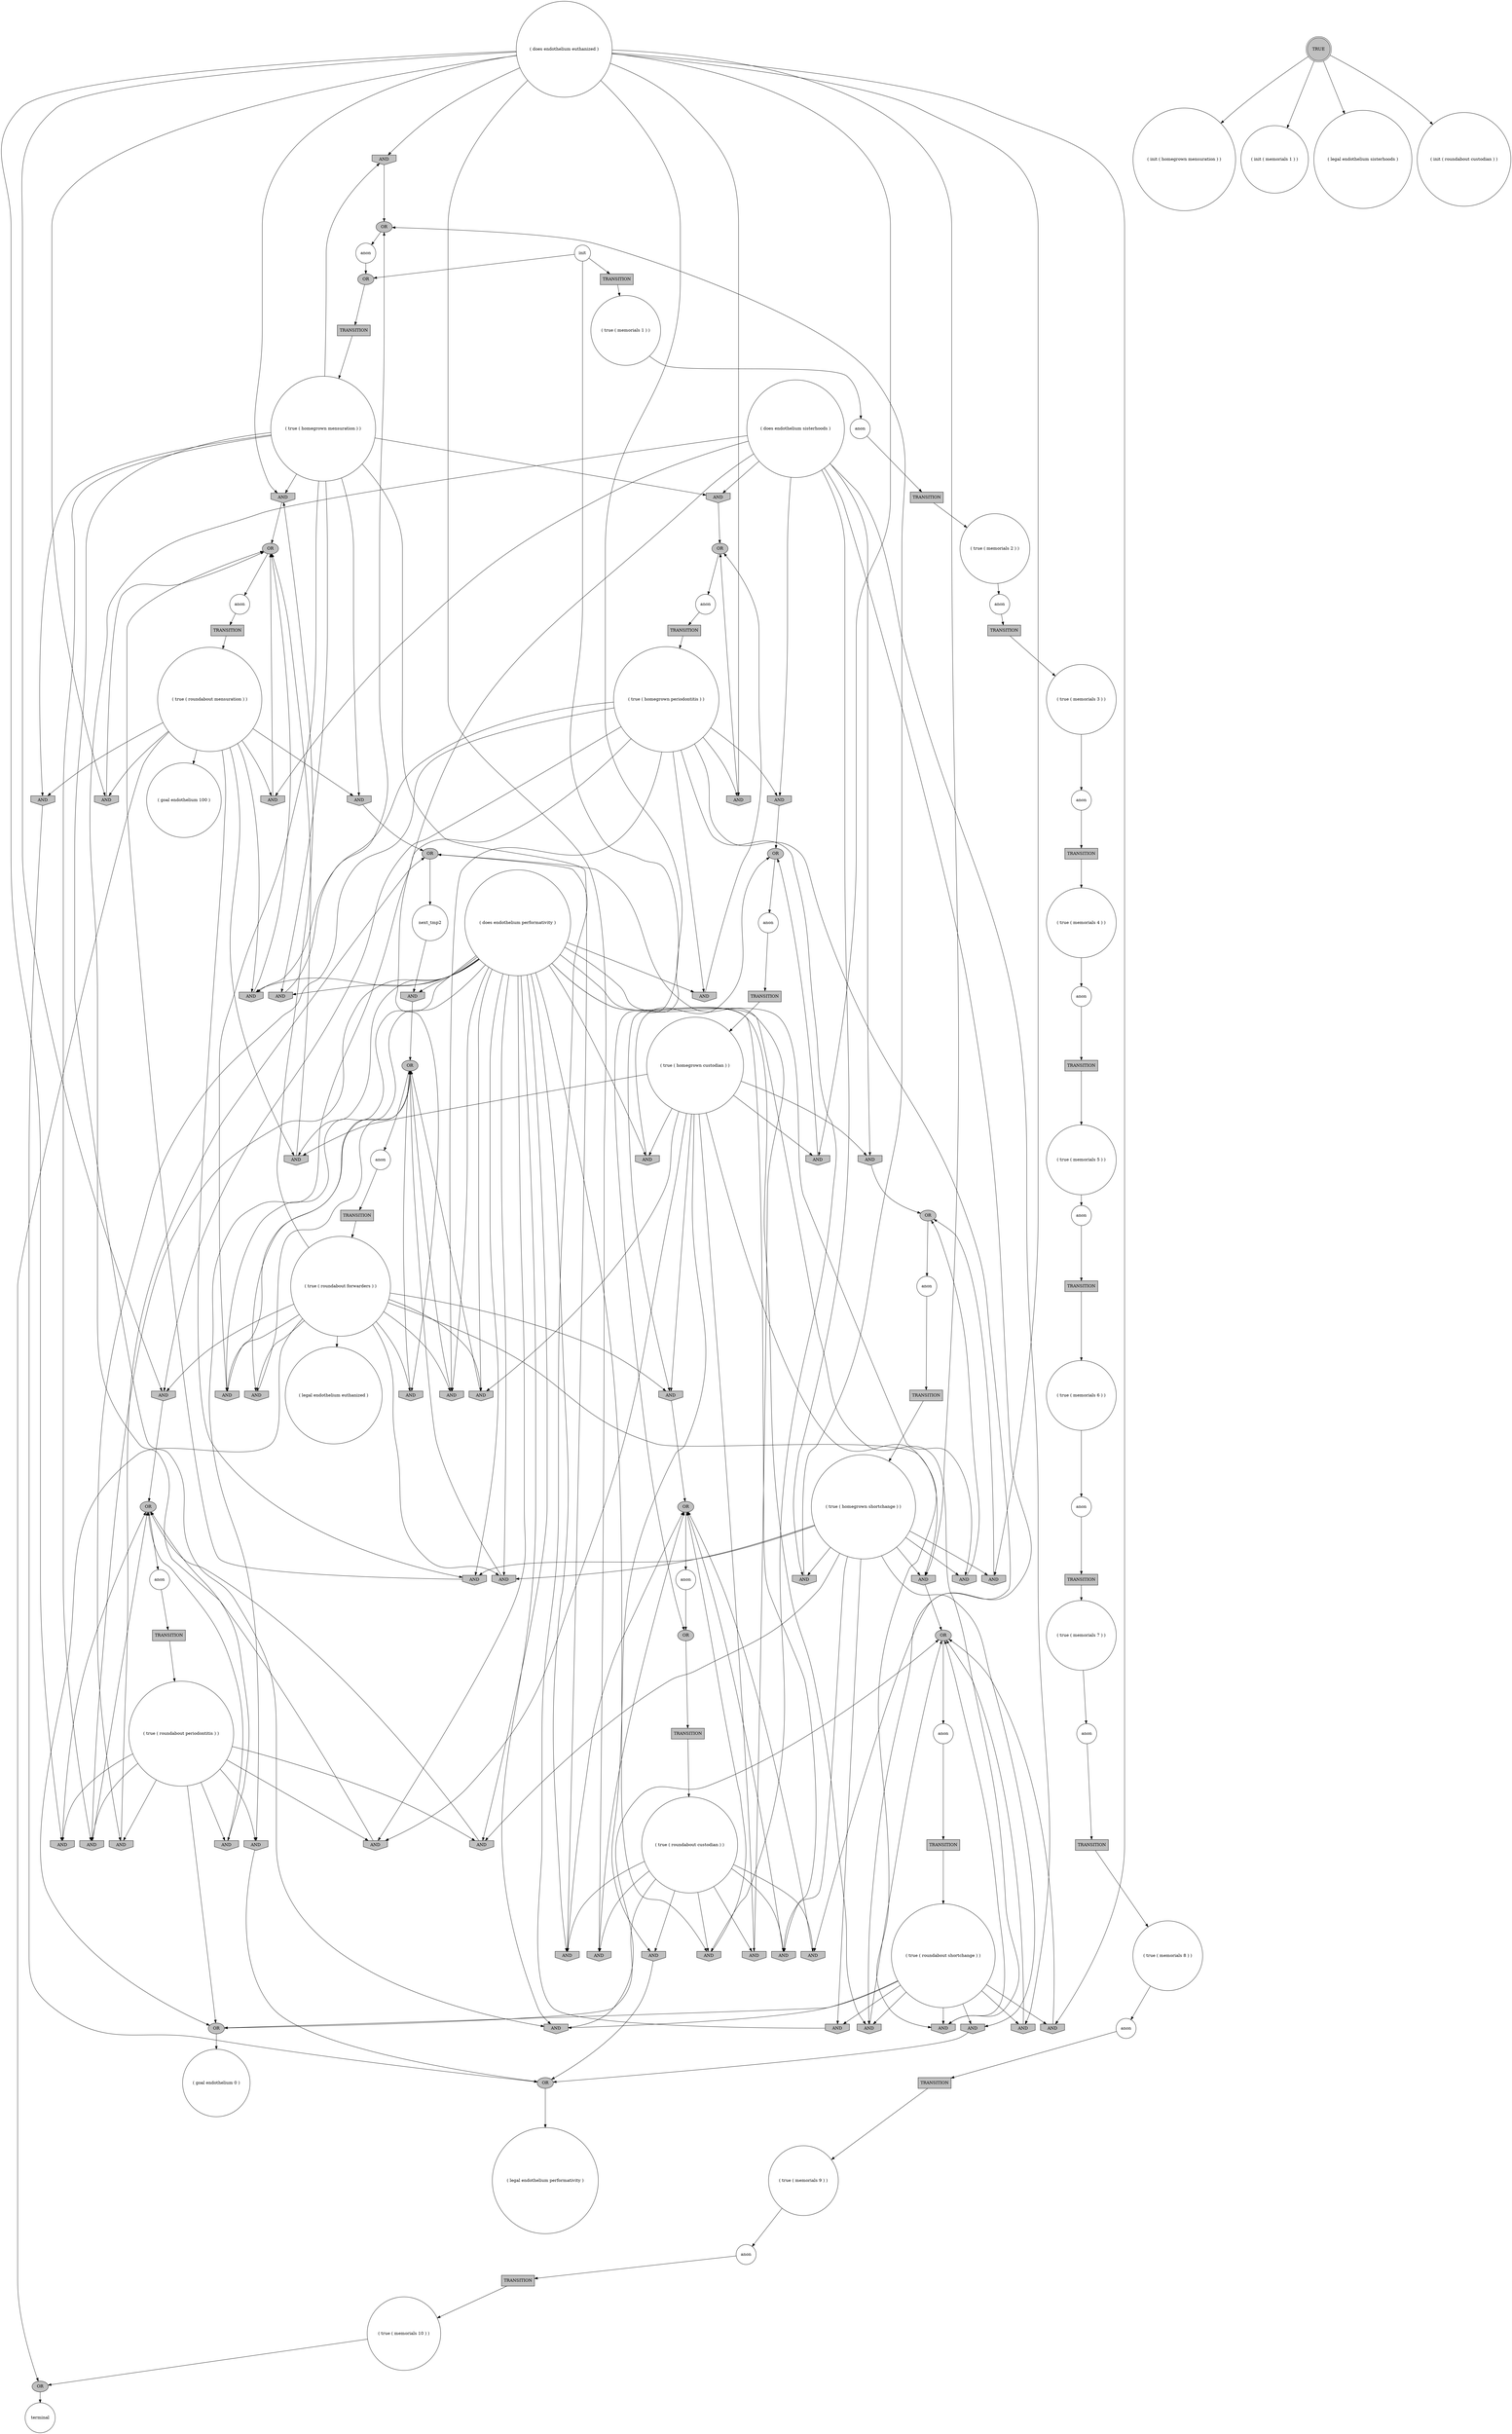 digraph propNet
{
	"@274825"[shape=invhouse, style= filled, fillcolor=grey, label="AND"]; "@274825"->"@1b68683"; 
	"@75d676"[shape=circle, style= filled, fillcolor=white, label="anon"]; "@75d676"->"@118d9e1"; 
	"@4ce07"[shape=invhouse, style= filled, fillcolor=grey, label="AND"]; "@4ce07"->"@195a74d"; 
	"@55e553"[shape=invhouse, style= filled, fillcolor=grey, label="AND"]; "@55e553"->"@5e99ab"; 
	"@5bf652"[shape=circle, style= filled, fillcolor=white, label="( true ( memorials 3 ) )"]; "@5bf652"->"@1e3d789"; 
	"@14a518"[shape=circle, style= filled, fillcolor=white, label="( true ( memorials 8 ) )"]; "@14a518"->"@e9c902"; 
	"@17bb475"[shape=circle, style= filled, fillcolor=white, label="( does endothelium sisterhoods )"]; "@17bb475"->"@aa818"; "@17bb475"->"@dca60f"; "@17bb475"->"@40d994"; "@17bb475"->"@19fa568"; "@17bb475"->"@de6384"; "@17bb475"->"@1130369"; "@17bb475"->"@3c1490"; "@17bb475"->"@17fbb11"; "@17bb475"->"@17a80b4"; 
	"@1c9fdc6"[shape=invhouse, style= filled, fillcolor=grey, label="AND"]; "@1c9fdc6"->"@1f680da"; 
	"@aa818"[shape=invhouse, style= filled, fillcolor=grey, label="AND"]; "@aa818"->"@15877fe"; 
	"@1378720"[shape=box, style= filled, fillcolor=grey, label="TRANSITION"]; "@1378720"->"@7ad5f9"; 
	"@1c474d3"[shape=invhouse, style= filled, fillcolor=grey, label="AND"]; "@1c474d3"->"@195a74d"; 
	"@10d7414"[shape=invhouse, style= filled, fillcolor=grey, label="AND"]; "@10d7414"->"@1164159"; 
	"@175406f"[shape=box, style= filled, fillcolor=grey, label="TRANSITION"]; "@175406f"->"@d80f47"; 
	"@f2c1e9"[shape=circle, style= filled, fillcolor=white, label="anon"]; "@f2c1e9"->"@364516"; 
	"@ee3ef0"[shape=circle, style= filled, fillcolor=white, label="terminal"]; 
	"@364516"[shape=box, style= filled, fillcolor=grey, label="TRANSITION"]; "@364516"->"@3f386a"; 
	"@a0ea85"[shape=invhouse, style= filled, fillcolor=grey, label="AND"]; "@a0ea85"->"@1b68683"; 
	"@18151a4"[shape=invhouse, style= filled, fillcolor=grey, label="AND"]; "@18151a4"->"@897fbc"; 
	"@1678c4e"[shape=invhouse, style= filled, fillcolor=grey, label="AND"]; "@1678c4e"->"@ff1a93"; 
	"@18dd2a7"[shape=circle, style= filled, fillcolor=white, label="anon"]; "@18dd2a7"->"@1737aa3"; 
	"@b6c59d"[shape=circle, style= filled, fillcolor=white, label="( true ( homegrown mensuration ) )"]; "@b6c59d"->"@274825"; "@b6c59d"->"@1fa1b59"; "@b6c59d"->"@40d994"; "@b6c59d"->"@1e4ded0"; "@b6c59d"->"@a0ea85"; "@b6c59d"->"@18151a4"; "@b6c59d"->"@199762f"; "@b6c59d"->"@16b2833"; "@b6c59d"->"@16069ba"; "@b6c59d"->"@904b1e"; 
	"@1c8f30"[shape=doublecircle, style= filled, fillcolor=grey, label="TRUE"]; "@1c8f30"->"@6a0028"; "@1c8f30"->"@141aec5"; "@1c8f30"->"@1a5a6d2"; "@1c8f30"->"@813039"; 
	"@4a9566"[shape=invhouse, style= filled, fillcolor=grey, label="AND"]; "@4a9566"->"@1164159"; 
	"@1f680da"[shape=ellipse, style= filled, fillcolor=grey, label="OR"]; "@1f680da"->"@1d69a39"; 
	"@1e4ded0"[shape=invhouse, style= filled, fillcolor=grey, label="AND"]; "@1e4ded0"->"@1164159"; 
	"@1b68683"[shape=ellipse, style= filled, fillcolor=grey, label="OR"]; "@1b68683"->"@18dd2a7"; 
	"@1c946fc"[shape=invhouse, style= filled, fillcolor=grey, label="AND"]; "@1c946fc"->"@14bc3b8"; 
	"@897fbc"[shape=ellipse, style= filled, fillcolor=grey, label="OR"]; "@897fbc"->"@16b5001"; 
	"@c094f6"[shape=circle, style= filled, fillcolor=white, label="anon"]; "@c094f6"->"@520a0f"; 
	"@10d213b"[shape=circle, style= filled, fillcolor=white, label="( does endothelium euthanized )"]; "@10d213b"->"@d4f365"; "@10d213b"->"@274825"; "@10d213b"->"@e664a5"; "@10d213b"->"@b326f"; "@10d213b"->"@c8f02c"; "@10d213b"->"@1c946fc"; "@10d213b"->"@1933d16"; "@10d213b"->"@1deb167"; "@10d213b"->"@4a9566"; "@10d213b"->"@16fdbf3"; "@10d213b"->"@904b1e"; "@10d213b"->"@960669"; 
	"@ad0f9b"[shape=ellipse, style= filled, fillcolor=grey, label="OR"]; "@ad0f9b"->"@138ffd1"; 
	"@1eff5d5"[shape=ellipse, style= filled, fillcolor=grey, label="OR"]; "@1eff5d5"->"@1378720"; 
	"@402a7e"[shape=circle, style= filled, fillcolor=white, label="anon"]; "@402a7e"->"@157460a"; 
	"@6a0028"[shape=circle, style= filled, fillcolor=white, label="( init ( homegrown mensuration ) )"]; 
	"@562415"[shape=circle, style= filled, fillcolor=white, label="( does endothelium performativity )"]; "@562415"->"@1cb4b4a"; "@562415"->"@14852ca"; "@562415"->"@4ce07"; "@562415"->"@a0ea85"; "@562415"->"@55e553"; "@562415"->"@8aa76c"; "@562415"->"@1678c4e"; "@562415"->"@15871d6"; "@562415"->"@1c9fdc6"; "@562415"->"@cf5d3e"; "@562415"->"@1e4ded0"; "@562415"->"@17251c7"; "@562415"->"@199762f"; "@562415"->"@1c474d3"; "@562415"->"@dbf36c"; "@562415"->"@16b2833"; "@562415"->"@dae522"; "@562415"->"@13fbe86"; "@562415"->"@10d7414"; "@562415"->"@16069ba"; "@562415"->"@15861a5"; "@562415"->"@14eb7b0"; 
	"@e664a5"[shape=invhouse, style= filled, fillcolor=grey, label="AND"]; "@e664a5"->"@14a9cbc"; 
	"@d5f393"[shape=invhouse, style= filled, fillcolor=grey, label="AND"]; "@d5f393"->"@1bd9a38"; 
	"@5d461a"[shape=circle, style= filled, fillcolor=white, label="( true ( memorials 2 ) )"]; "@5d461a"->"@14e59e2"; 
	"@4a4100"[shape=circle, style= filled, fillcolor=white, label="( true ( homegrown custodian ) )"]; "@4a4100"->"@cf5d3e"; "@4a4100"->"@e664a5"; "@4a4100"->"@5fa8cb"; "@4a4100"->"@c8f02c"; "@4a4100"->"@13fbe86"; "@4a4100"->"@10d7414"; "@4a4100"->"@17fbb11"; "@4a4100"->"@14eb7b0"; "@4a4100"->"@172df8d"; "@4a4100"->"@1c9fdc6"; 
	"@1082a45"[shape=circle, style= filled, fillcolor=white, label="anon"]; "@1082a45"->"@ad89c5"; 
	"@1164159"[shape=ellipse, style= filled, fillcolor=grey, label="OR"]; "@1164159"->"@16bfcb5"; 
	"@1043655"[shape=box, style= filled, fillcolor=grey, label="TRANSITION"]; "@1043655"->"@5d461a"; 
	"@bcdbef"[shape=circle, style= filled, fillcolor=white, label="( true ( homegrown periodontitis ) )"]; "@bcdbef"->"@1cb4b4a"; "@bcdbef"->"@d4f365"; "@bcdbef"->"@14852ca"; "@bcdbef"->"@1c946fc"; "@bcdbef"->"@8aa76c"; "@bcdbef"->"@de6384"; "@bcdbef"->"@15861a5"; "@bcdbef"->"@a81046"; "@bcdbef"->"@15871d6"; "@bcdbef"->"@1d42cab"; 
	"@3f386a"[shape=circle, style= filled, fillcolor=white, label="( true ( memorials 6 ) )"]; "@3f386a"->"@19315f8"; 
	"@16b2833"[shape=invhouse, style= filled, fillcolor=grey, label="AND"]; "@16b2833"->"@195a74d"; 
	"@de6384"[shape=invhouse, style= filled, fillcolor=grey, label="AND"]; "@de6384"->"@14a9cbc"; 
	"@520a0f"[shape=box, style= filled, fillcolor=grey, label="TRANSITION"]; "@520a0f"->"@bcdbef"; 
	"@157460a"[shape=box, style= filled, fillcolor=grey, label="TRANSITION"]; "@157460a"->"@2440e4"; 
	"@c9d3ad"[shape=circle, style= filled, fillcolor=white, label="anon"]; "@c9d3ad"->"@1eff5d5"; 
	"@b326f"[shape=invhouse, style= filled, fillcolor=grey, label="AND"]; "@b326f"->"@5e99ab"; 
	"@ad89c5"[shape=box, style= filled, fillcolor=grey, label="TRANSITION"]; "@ad89c5"->"@4a4100"; 
	"@1e3d789"[shape=circle, style= filled, fillcolor=white, label="anon"]; "@1e3d789"->"@edf925"; 
	"@16b5001"[shape=circle, style= filled, fillcolor=white, label="next_tmp2"]; "@16b5001"->"@dae522"; 
	"@d8867"[shape=box, style= filled, fillcolor=grey, label="TRANSITION"]; "@d8867"->"@1b14e1e"; 
	"@19315f8"[shape=circle, style= filled, fillcolor=white, label="anon"]; "@19315f8"->"@141ace2"; 
	"@ff1a93"[shape=ellipse, style= filled, fillcolor=grey, label="OR"]; "@ff1a93"->"@c9d3ad"; 
	"@6e4603"[shape=circle, style= filled, fillcolor=white, label="anon"]; "@6e4603"->"@7cbc07"; 
	"@17fbb11"[shape=invhouse, style= filled, fillcolor=grey, label="AND"]; "@17fbb11"->"@5e99ab"; 
	"@11a4c6f"[shape=invhouse, style= filled, fillcolor=grey, label="AND"]; "@11a4c6f"->"@897fbc"; 
	"@1a5a6d2"[shape=circle, style= filled, fillcolor=white, label="( legal endothelium sisterhoods )"]; 
	"@1130369"[shape=invhouse, style= filled, fillcolor=grey, label="AND"]; "@1130369"->"@ff1a93"; 
	"@7cbc07"[shape=box, style= filled, fillcolor=grey, label="TRANSITION"]; "@7cbc07"->"@1b9716c"; 
	"@1d42cab"[shape=invhouse, style= filled, fillcolor=grey, label="AND"]; "@1d42cab"->"@1bd9a38"; 
	"@3160b0"[shape=box, style= filled, fillcolor=grey, label="TRANSITION"]; "@3160b0"->"@14a518"; 
	"@1cb4b4a"[shape=invhouse, style= filled, fillcolor=grey, label="AND"]; "@1cb4b4a"->"@1f680da"; 
	"@14852ca"[shape=invhouse, style= filled, fillcolor=grey, label="AND"]; "@14852ca"->"@14bc3b8"; 
	"@7ad5f9"[shape=circle, style= filled, fillcolor=white, label="( true ( roundabout custodian ) )"]; "@7ad5f9"->"@5fa8cb"; "@7ad5f9"->"@1933d16"; "@7ad5f9"->"@ad0f9b"; "@7ad5f9"->"@199762f"; "@7ad5f9"->"@1678c4e"; "@7ad5f9"->"@1130369"; "@7ad5f9"->"@15871d6"; "@7ad5f9"->"@172df8d"; 
	"@19bff1f"[shape=box, style= filled, fillcolor=grey, label="TRANSITION"]; "@19bff1f"->"@1957c12"; 
	"@141aec5"[shape=circle, style= filled, fillcolor=white, label="( init ( memorials 1 ) )"]; 
	"@1933d16"[shape=invhouse, style= filled, fillcolor=grey, label="AND"]; "@1933d16"->"@ff1a93"; 
	"@1bd9a38"[shape=ellipse, style= filled, fillcolor=grey, label="OR"]; "@1bd9a38"->"@1c4256b"; 
	"@1957c12"[shape=circle, style= filled, fillcolor=white, label="( true ( memorials 9 ) )"]; "@1957c12"->"@eb2e41"; 
	"@5804df"[shape=circle, style= filled, fillcolor=white, label="( true ( memorials 1 ) )"]; "@5804df"->"@1065ba0"; 
	"@ff1474"[shape=box, style= filled, fillcolor=grey, label="TRANSITION"]; "@ff1474"->"@b6c59d"; 
	"@15871d6"[shape=invhouse, style= filled, fillcolor=grey, label="AND"]; "@15871d6"->"@ff1a93"; 
	"@904b1e"[shape=invhouse, style= filled, fillcolor=grey, label="AND"]; "@904b1e"->"@15877fe"; 
	"@1a17a32"[shape=box, style= filled, fillcolor=grey, label="TRANSITION"]; "@1a17a32"->"@1ef840e"; 
	"@5fa8cb"[shape=invhouse, style= filled, fillcolor=grey, label="AND"]; "@5fa8cb"->"@897fbc"; 
	"@16fdbf3"[shape=invhouse, style= filled, fillcolor=grey, label="AND"]; "@16fdbf3"->"@15877fe"; 
	"@d80f47"[shape=circle, style= filled, fillcolor=white, label="( true ( roundabout periodontitis ) )"]; "@d80f47"->"@1e4ded0"; "@d80f47"->"@17251c7"; "@d80f47"->"@ad0f9b"; "@d80f47"->"@10d7414"; "@d80f47"->"@4a9566"; "@d80f47"->"@a81046"; "@d80f47"->"@17a80b4"; "@d80f47"->"@1d42cab"; 
	"@5409a"[shape=ellipse, style= filled, fillcolor=grey, label="OR"]; "@5409a"->"@ee3ef0"; 
	"@1fa1b59"[shape=invhouse, style= filled, fillcolor=grey, label="AND"]; "@1fa1b59"->"@1bd9a38"; 
	"@141ace2"[shape=box, style= filled, fillcolor=grey, label="TRANSITION"]; "@141ace2"->"@c11e3b"; 
	"@1065ba0"[shape=circle, style= filled, fillcolor=white, label="anon"]; "@1065ba0"->"@1043655"; 
	"@15877fe"[shape=ellipse, style= filled, fillcolor=grey, label="OR"]; "@15877fe"->"@402a7e"; 
	"@1340f9d"[shape=box, style= filled, fillcolor=grey, label="TRANSITION"]; "@1340f9d"->"@5804df"; 
	"@eb2e41"[shape=circle, style= filled, fillcolor=white, label="anon"]; "@eb2e41"->"@179ae8d"; 
	"@14e59e2"[shape=circle, style= filled, fillcolor=white, label="anon"]; "@14e59e2"->"@1468b8c"; 
	"@3c1490"[shape=invhouse, style= filled, fillcolor=grey, label="AND"]; "@3c1490"->"@1f680da"; 
	"@1c4256b"[shape=circle, style= filled, fillcolor=white, label="( legal endothelium performativity )"]; 
	"@1b14e1e"[shape=circle, style= filled, fillcolor=white, label="( true ( memorials 5 ) )"]; "@1b14e1e"->"@f2c1e9"; 
	"@d4f365"[shape=invhouse, style= filled, fillcolor=grey, label="AND"]; "@d4f365"->"@1164159"; 
	"@17251c7"[shape=invhouse, style= filled, fillcolor=grey, label="AND"]; "@17251c7"->"@1164159"; 
	"@199762f"[shape=invhouse, style= filled, fillcolor=grey, label="AND"]; "@199762f"->"@ff1a93"; 
	"@dbf36c"[shape=invhouse, style= filled, fillcolor=grey, label="AND"]; "@dbf36c"->"@15877fe"; 
	"@813039"[shape=circle, style= filled, fillcolor=white, label="( init ( roundabout custodian ) )"]; 
	"@1deb167"[shape=invhouse, style= filled, fillcolor=grey, label="AND"]; "@1deb167"->"@1f680da"; 
	"@13fbe86"[shape=invhouse, style= filled, fillcolor=grey, label="AND"]; "@13fbe86"->"@14a9cbc"; 
	"@144ba8"[shape=circle, style= filled, fillcolor=white, label="( goal endothelium 100 )"]; 
	"@16e89ae"[shape=circle, style= filled, fillcolor=white, label="anon"]; "@16e89ae"->"@d8867"; 
	"@2440e4"[shape=circle, style= filled, fillcolor=white, label="( true ( roundabout mensuration ) )"]; "@2440e4"->"@aa818"; "@2440e4"->"@1fa1b59"; "@2440e4"->"@18151a4"; "@2440e4"->"@8aa76c"; "@2440e4"->"@dbf36c"; "@2440e4"->"@144ba8"; "@2440e4"->"@16fdbf3"; "@2440e4"->"@14eb7b0"; "@2440e4"->"@5409a"; 
	"@edf925"[shape=box, style= filled, fillcolor=grey, label="TRANSITION"]; "@edf925"->"@1e26717"; 
	"@1468b8c"[shape=box, style= filled, fillcolor=grey, label="TRANSITION"]; "@1468b8c"->"@5bf652"; 
	"@17a80b4"[shape=invhouse, style= filled, fillcolor=grey, label="AND"]; "@17a80b4"->"@1164159"; 
	"@17ef7ae"[shape=circle, style= filled, fillcolor=white, label="anon"]; "@17ef7ae"->"@3160b0"; 
	"@1737aa3"[shape=ellipse, style= filled, fillcolor=grey, label="OR"]; "@1737aa3"->"@ff1474"; 
	"@dca60f"[shape=invhouse, style= filled, fillcolor=grey, label="AND"]; "@dca60f"->"@1b68683"; 
	"@40d994"[shape=invhouse, style= filled, fillcolor=grey, label="AND"]; "@40d994"->"@14bc3b8"; 
	"@1b9716c"[shape=circle, style= filled, fillcolor=white, label="( true ( roundabout forwarders ) )"]; "@1b9716c"->"@1e9f918"; "@1b9716c"->"@cf5d3e"; "@1b9716c"->"@d4f365"; "@1b9716c"->"@4ce07"; "@1b9716c"->"@c8f02c"; "@1b9716c"->"@ad0f9b"; "@1b9716c"->"@19fa568"; "@1b9716c"->"@1c474d3"; "@1b9716c"->"@16b2833"; "@1b9716c"->"@1deb167"; "@1b9716c"->"@15861a5"; "@1b9716c"->"@904b1e"; 
	"@195a74d"[shape=ellipse, style= filled, fillcolor=grey, label="OR"]; "@195a74d"->"@6e4603"; 
	"@16069ba"[shape=invhouse, style= filled, fillcolor=grey, label="AND"]; "@16069ba"->"@1f680da"; 
	"@16bfcb5"[shape=circle, style= filled, fillcolor=white, label="anon"]; "@16bfcb5"->"@175406f"; 
	"@1ef840e"[shape=circle, style= filled, fillcolor=white, label="( true ( roundabout shortchange ) )"]; "@1ef840e"->"@1cb4b4a"; "@1ef840e"->"@11a4c6f"; "@1ef840e"->"@ad0f9b"; "@1ef840e"->"@d5f393"; "@1ef840e"->"@16069ba"; "@1ef840e"->"@3c1490"; "@1ef840e"->"@1c9fdc6"; "@1ef840e"->"@960669"; 
	"@c8f02c"[shape=invhouse, style= filled, fillcolor=grey, label="AND"]; "@c8f02c"->"@ff1a93"; 
	"@8aa76c"[shape=invhouse, style= filled, fillcolor=grey, label="AND"]; "@8aa76c"->"@15877fe"; 
	"@1b6b151"[shape=circle, style= filled, fillcolor=white, label="( true ( memorials 10 ) )"]; "@1b6b151"->"@5409a"; 
	"@1834d6b"[shape=circle, style= filled, fillcolor=white, label="( true ( homegrown shortchange ) )"]; "@1834d6b"->"@dca60f"; "@1834d6b"->"@b326f"; "@1834d6b"->"@11a4c6f"; "@1834d6b"->"@17251c7"; "@1834d6b"->"@55e553"; "@1834d6b"->"@d5f393"; "@1834d6b"->"@1c474d3"; "@1834d6b"->"@dbf36c"; "@1834d6b"->"@1678c4e"; "@1834d6b"->"@1deb167"; 
	"@138ffd1"[shape=circle, style= filled, fillcolor=white, label="( goal endothelium 0 )"]; 
	"@e9c902"[shape=circle, style= filled, fillcolor=white, label="anon"]; "@e9c902"->"@19bff1f"; 
	"@a81046"[shape=invhouse, style= filled, fillcolor=grey, label="AND"]; "@a81046"->"@897fbc"; 
	"@1d69a39"[shape=circle, style= filled, fillcolor=white, label="anon"]; "@1d69a39"->"@1a17a32"; 
	"@1e9f918"[shape=circle, style= filled, fillcolor=white, label="( legal endothelium euthanized )"]; 
	"@cf5d3e"[shape=invhouse, style= filled, fillcolor=grey, label="AND"]; "@cf5d3e"->"@195a74d"; 
	"@14bc3b8"[shape=ellipse, style= filled, fillcolor=grey, label="OR"]; "@14bc3b8"->"@c094f6"; 
	"@179ae8d"[shape=box, style= filled, fillcolor=grey, label="TRANSITION"]; "@179ae8d"->"@1b6b151"; 
	"@1e26717"[shape=circle, style= filled, fillcolor=white, label="( true ( memorials 4 ) )"]; "@1e26717"->"@16e89ae"; 
	"@5e99ab"[shape=ellipse, style= filled, fillcolor=grey, label="OR"]; "@5e99ab"->"@75d676"; 
	"@14a9cbc"[shape=ellipse, style= filled, fillcolor=grey, label="OR"]; "@14a9cbc"->"@1082a45"; 
	"@19fa568"[shape=invhouse, style= filled, fillcolor=grey, label="AND"]; "@19fa568"->"@195a74d"; 
	"@dae522"[shape=invhouse, style= filled, fillcolor=grey, label="AND"]; "@dae522"->"@195a74d"; 
	"@118d9e1"[shape=box, style= filled, fillcolor=grey, label="TRANSITION"]; "@118d9e1"->"@1834d6b"; 
	"@c11e3b"[shape=circle, style= filled, fillcolor=white, label="( true ( memorials 7 ) )"]; "@c11e3b"->"@17ef7ae"; 
	"@15861a5"[shape=invhouse, style= filled, fillcolor=grey, label="AND"]; "@15861a5"->"@195a74d"; 
	"@2717da"[shape=circle, style= filled, fillcolor=white, label="init"]; "@2717da"->"@1737aa3"; "@2717da"->"@1340f9d"; "@2717da"->"@1eff5d5"; 
	"@14eb7b0"[shape=invhouse, style= filled, fillcolor=grey, label="AND"]; "@14eb7b0"->"@15877fe"; 
	"@172df8d"[shape=invhouse, style= filled, fillcolor=grey, label="AND"]; "@172df8d"->"@1bd9a38"; 
	"@960669"[shape=invhouse, style= filled, fillcolor=grey, label="AND"]; "@960669"->"@1f680da"; 
}